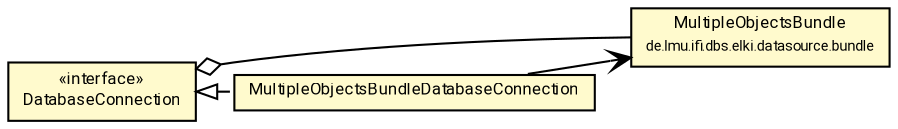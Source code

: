 #!/usr/local/bin/dot
#
# Class diagram 
# Generated by UMLGraph version R5_7_2-60-g0e99a6 (http://www.spinellis.gr/umlgraph/)
#

digraph G {
	graph [fontnames="svg"]
	edge [fontname="Roboto",fontsize=7,labelfontname="Roboto",labelfontsize=7,color="black"];
	node [fontname="Roboto",fontcolor="black",fontsize=8,shape=plaintext,margin=0,width=0,height=0];
	nodesep=0.15;
	ranksep=0.25;
	rankdir=LR;
	// de.lmu.ifi.dbs.elki.datasource.DatabaseConnection
	c7184803 [label=<<table title="de.lmu.ifi.dbs.elki.datasource.DatabaseConnection" border="0" cellborder="1" cellspacing="0" cellpadding="2" bgcolor="LemonChiffon" href="DatabaseConnection.html" target="_parent">
		<tr><td><table border="0" cellspacing="0" cellpadding="1">
		<tr><td align="center" balign="center"> &#171;interface&#187; </td></tr>
		<tr><td align="center" balign="center"> <font face="Roboto">DatabaseConnection</font> </td></tr>
		</table></td></tr>
		</table>>, URL="DatabaseConnection.html"];
	// de.lmu.ifi.dbs.elki.datasource.bundle.MultipleObjectsBundle
	c7184808 [label=<<table title="de.lmu.ifi.dbs.elki.datasource.bundle.MultipleObjectsBundle" border="0" cellborder="1" cellspacing="0" cellpadding="2" bgcolor="LemonChiffon" href="bundle/MultipleObjectsBundle.html" target="_parent">
		<tr><td><table border="0" cellspacing="0" cellpadding="1">
		<tr><td align="center" balign="center"> <font face="Roboto">MultipleObjectsBundle</font> </td></tr>
		<tr><td align="center" balign="center"> <font face="Roboto" point-size="7.0">de.lmu.ifi.dbs.elki.datasource.bundle</font> </td></tr>
		</table></td></tr>
		</table>>, URL="bundle/MultipleObjectsBundle.html"];
	// de.lmu.ifi.dbs.elki.datasource.MultipleObjectsBundleDatabaseConnection
	c7186421 [label=<<table title="de.lmu.ifi.dbs.elki.datasource.MultipleObjectsBundleDatabaseConnection" border="0" cellborder="1" cellspacing="0" cellpadding="2" bgcolor="lemonChiffon" href="MultipleObjectsBundleDatabaseConnection.html" target="_parent">
		<tr><td><table border="0" cellspacing="0" cellpadding="1">
		<tr><td align="center" balign="center"> <font face="Roboto">MultipleObjectsBundleDatabaseConnection</font> </td></tr>
		</table></td></tr>
		</table>>, URL="MultipleObjectsBundleDatabaseConnection.html"];
	// de.lmu.ifi.dbs.elki.datasource.DatabaseConnection has de.lmu.ifi.dbs.elki.datasource.bundle.MultipleObjectsBundle
	c7184803 -> c7184808 [arrowhead=none,arrowtail=ediamond,dir=back,weight=4];
	// de.lmu.ifi.dbs.elki.datasource.MultipleObjectsBundleDatabaseConnection implements de.lmu.ifi.dbs.elki.datasource.DatabaseConnection
	c7184803 -> c7186421 [arrowtail=empty,style=dashed,dir=back,weight=9];
	// de.lmu.ifi.dbs.elki.datasource.MultipleObjectsBundleDatabaseConnection navassoc de.lmu.ifi.dbs.elki.datasource.bundle.MultipleObjectsBundle
	c7186421 -> c7184808 [arrowhead=open,weight=1];
}

